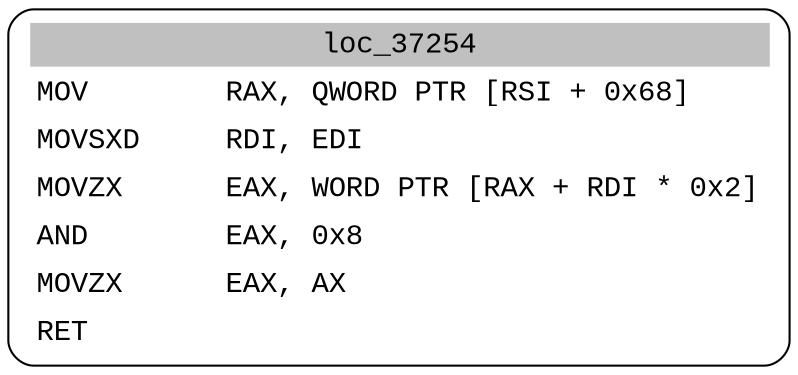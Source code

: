 digraph asm_graph {
1941 [
shape="Mrecord" fontname="Courier New"label =<<table border="0" cellborder="0" cellpadding="3"><tr><td align="center" colspan="2" bgcolor="grey">loc_37254</td></tr><tr><td align="left">MOV        RAX, QWORD PTR [RSI + 0x68]</td></tr><tr><td align="left">MOVSXD     RDI, EDI</td></tr><tr><td align="left">MOVZX      EAX, WORD PTR [RAX + RDI * 0x2]</td></tr><tr><td align="left">AND        EAX, 0x8</td></tr><tr><td align="left">MOVZX      EAX, AX</td></tr><tr><td align="left">RET        </td></tr></table>> ];
}